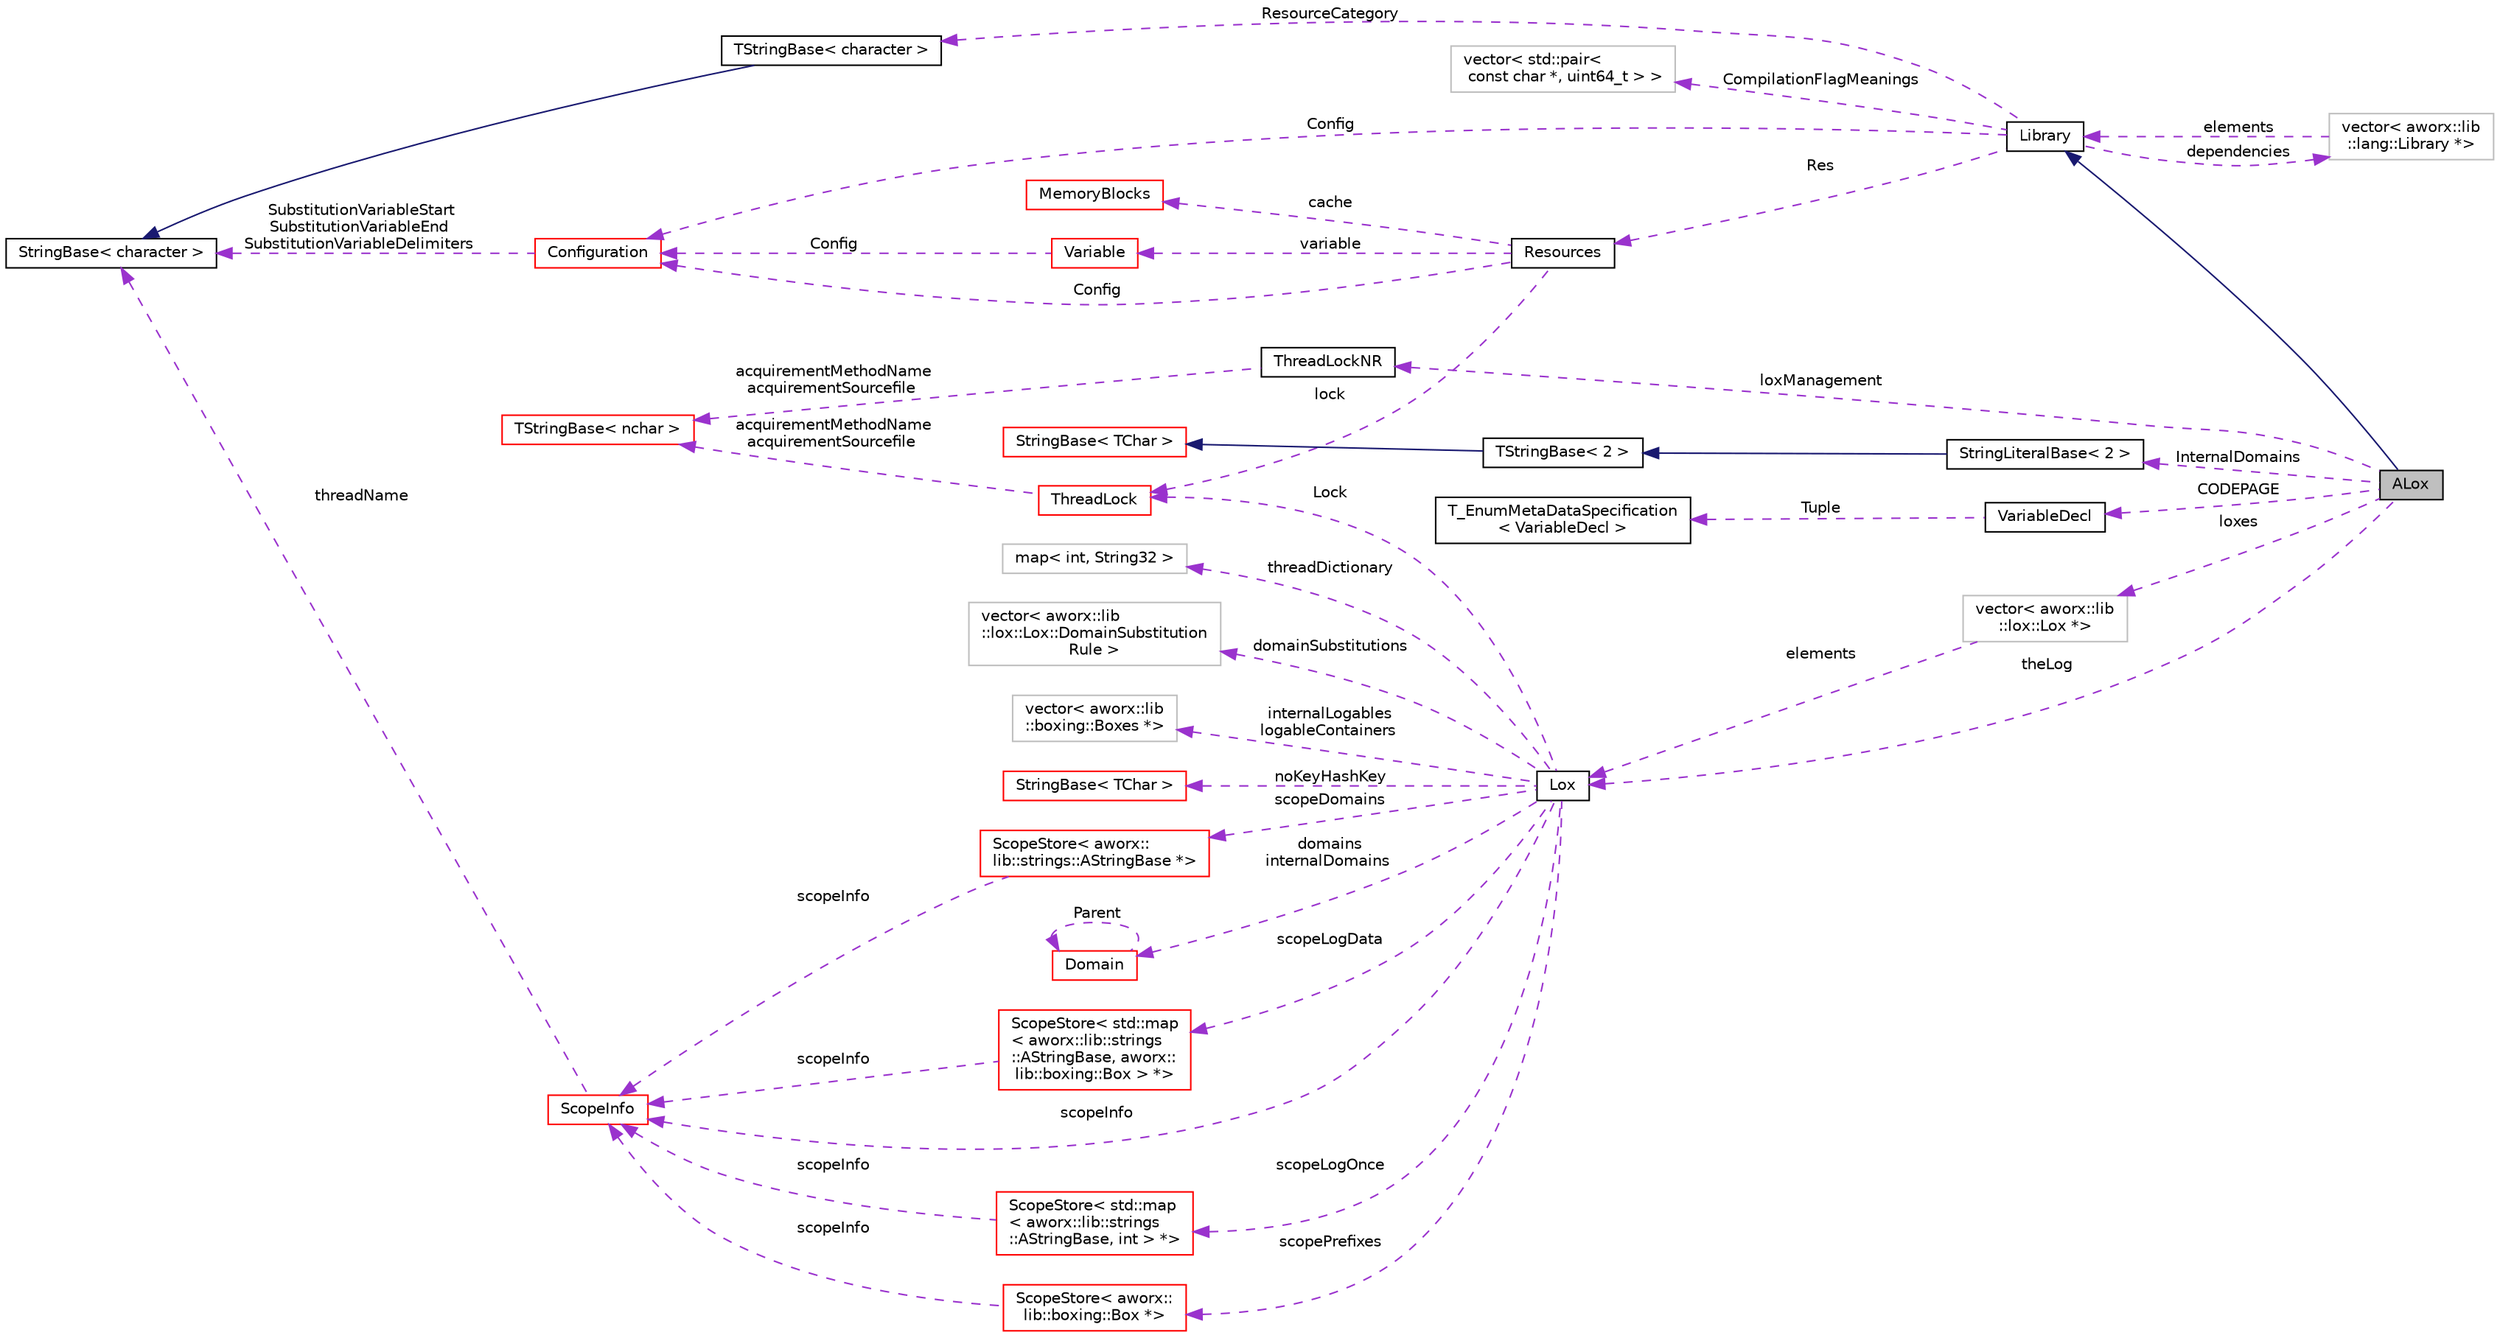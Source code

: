 digraph "ALox"
{
  edge [fontname="Helvetica",fontsize="10",labelfontname="Helvetica",labelfontsize="10"];
  node [fontname="Helvetica",fontsize="10",shape=record];
  rankdir="LR";
  Node2 [label="ALox",height=0.2,width=0.4,color="black", fillcolor="grey75", style="filled", fontcolor="black"];
  Node3 -> Node2 [dir="back",color="midnightblue",fontsize="10",style="solid",fontname="Helvetica"];
  Node3 [label="Library",height=0.2,width=0.4,color="black", fillcolor="white", style="filled",URL="$classaworx_1_1lib_1_1lang_1_1Library.html"];
  Node4 -> Node3 [dir="back",color="darkorchid3",fontsize="10",style="dashed",label=" ResourceCategory" ,fontname="Helvetica"];
  Node4 [label="TStringBase\< character \>",height=0.2,width=0.4,color="black", fillcolor="white", style="filled",URL="$classaworx_1_1lib_1_1strings_1_1TStringBase.html"];
  Node5 -> Node4 [dir="back",color="midnightblue",fontsize="10",style="solid",fontname="Helvetica"];
  Node5 [label="StringBase\< character \>",height=0.2,width=0.4,color="black", fillcolor="white", style="filled",URL="$classaworx_1_1lib_1_1strings_1_1StringBase.html"];
  Node6 -> Node3 [dir="back",color="darkorchid3",fontsize="10",style="dashed",label=" Res" ,fontname="Helvetica"];
  Node6 [label="Resources",height=0.2,width=0.4,color="black", fillcolor="white", style="filled",URL="$classaworx_1_1lib_1_1lang_1_1Resources.html"];
  Node7 -> Node6 [dir="back",color="darkorchid3",fontsize="10",style="dashed",label=" cache" ,fontname="Helvetica"];
  Node7 [label="MemoryBlocks",height=0.2,width=0.4,color="red", fillcolor="white", style="filled",URL="$classaworx_1_1lib_1_1util_1_1MemoryBlocks.html"];
  Node10 -> Node6 [dir="back",color="darkorchid3",fontsize="10",style="dashed",label=" variable" ,fontname="Helvetica"];
  Node10 [label="Variable",height=0.2,width=0.4,color="red", fillcolor="white", style="filled",URL="$classaworx_1_1lib_1_1config_1_1Variable.html"];
  Node18 -> Node10 [dir="back",color="darkorchid3",fontsize="10",style="dashed",label=" Config" ,fontname="Helvetica"];
  Node18 [label="Configuration",height=0.2,width=0.4,color="red", fillcolor="white", style="filled",URL="$classaworx_1_1lib_1_1config_1_1Configuration.html"];
  Node5 -> Node18 [dir="back",color="darkorchid3",fontsize="10",style="dashed",label=" SubstitutionVariableStart\nSubstitutionVariableEnd\nSubstitutionVariableDelimiters" ,fontname="Helvetica"];
  Node20 -> Node6 [dir="back",color="darkorchid3",fontsize="10",style="dashed",label=" lock" ,fontname="Helvetica"];
  Node20 [label="ThreadLock",height=0.2,width=0.4,color="red", fillcolor="white", style="filled",URL="$classaworx_1_1lib_1_1threads_1_1ThreadLock.html"];
  Node24 -> Node20 [dir="back",color="darkorchid3",fontsize="10",style="dashed",label=" acquirementMethodName\nacquirementSourcefile" ,fontname="Helvetica"];
  Node24 [label="TStringBase\< nchar \>",height=0.2,width=0.4,color="red", fillcolor="white", style="filled",URL="$classaworx_1_1lib_1_1strings_1_1TStringBase.html"];
  Node18 -> Node6 [dir="back",color="darkorchid3",fontsize="10",style="dashed",label=" Config" ,fontname="Helvetica"];
  Node36 -> Node3 [dir="back",color="darkorchid3",fontsize="10",style="dashed",label=" dependencies" ,fontname="Helvetica"];
  Node36 [label="vector\< aworx::lib\l::lang::Library *\>",height=0.2,width=0.4,color="grey75", fillcolor="white", style="filled"];
  Node3 -> Node36 [dir="back",color="darkorchid3",fontsize="10",style="dashed",label=" elements" ,fontname="Helvetica"];
  Node18 -> Node3 [dir="back",color="darkorchid3",fontsize="10",style="dashed",label=" Config" ,fontname="Helvetica"];
  Node37 -> Node3 [dir="back",color="darkorchid3",fontsize="10",style="dashed",label=" CompilationFlagMeanings" ,fontname="Helvetica"];
  Node37 [label="vector\< std::pair\<\l const char *, uint64_t \> \>",height=0.2,width=0.4,color="grey75", fillcolor="white", style="filled"];
  Node38 -> Node2 [dir="back",color="darkorchid3",fontsize="10",style="dashed",label=" loxManagement" ,fontname="Helvetica"];
  Node38 [label="ThreadLockNR",height=0.2,width=0.4,color="black", fillcolor="white", style="filled",URL="$classaworx_1_1lib_1_1threads_1_1ThreadLockNR.html"];
  Node24 -> Node38 [dir="back",color="darkorchid3",fontsize="10",style="dashed",label=" acquirementMethodName\nacquirementSourcefile" ,fontname="Helvetica"];
  Node39 -> Node2 [dir="back",color="darkorchid3",fontsize="10",style="dashed",label=" InternalDomains" ,fontname="Helvetica"];
  Node39 [label="StringLiteralBase\< 2 \>",height=0.2,width=0.4,color="black", fillcolor="white", style="filled",URL="$classaworx_1_1lib_1_1strings_1_1StringLiteralBase.html"];
  Node40 -> Node39 [dir="back",color="midnightblue",fontsize="10",style="solid",fontname="Helvetica"];
  Node40 [label="TStringBase\< 2 \>",height=0.2,width=0.4,color="black", fillcolor="white", style="filled",URL="$classaworx_1_1lib_1_1strings_1_1TStringBase.html"];
  Node14 -> Node40 [dir="back",color="midnightblue",fontsize="10",style="solid",fontname="Helvetica"];
  Node14 [label="StringBase\< TChar \>",height=0.2,width=0.4,color="red", fillcolor="white", style="filled",URL="$classaworx_1_1lib_1_1strings_1_1StringBase.html"];
  Node41 -> Node2 [dir="back",color="darkorchid3",fontsize="10",style="dashed",label=" loxes" ,fontname="Helvetica"];
  Node41 [label="vector\< aworx::lib\l::lox::Lox *\>",height=0.2,width=0.4,color="grey75", fillcolor="white", style="filled"];
  Node42 -> Node41 [dir="back",color="darkorchid3",fontsize="10",style="dashed",label=" elements" ,fontname="Helvetica"];
  Node42 [label="Lox",height=0.2,width=0.4,color="black", fillcolor="white", style="filled",URL="$classaworx_1_1lib_1_1lox_1_1Lox.html"];
  Node43 -> Node42 [dir="back",color="darkorchid3",fontsize="10",style="dashed",label=" scopeLogData" ,fontname="Helvetica"];
  Node43 [label="ScopeStore\< std::map\l\< aworx::lib::strings\l::AStringBase, aworx::\llib::boxing::Box \> *\>",height=0.2,width=0.4,color="red", fillcolor="white", style="filled",URL="$classaworx_1_1lib_1_1lox_1_1core_1_1ScopeStore.html"];
  Node50 -> Node43 [dir="back",color="darkorchid3",fontsize="10",style="dashed",label=" scopeInfo" ,fontname="Helvetica"];
  Node50 [label="ScopeInfo",height=0.2,width=0.4,color="red", fillcolor="white", style="filled",URL="$classaworx_1_1lib_1_1lox_1_1core_1_1ScopeInfo.html"];
  Node5 -> Node50 [dir="back",color="darkorchid3",fontsize="10",style="dashed",label=" threadName" ,fontname="Helvetica"];
  Node68 -> Node42 [dir="back",color="darkorchid3",fontsize="10",style="dashed",label=" scopeLogOnce" ,fontname="Helvetica"];
  Node68 [label="ScopeStore\< std::map\l\< aworx::lib::strings\l::AStringBase, int \> *\>",height=0.2,width=0.4,color="red", fillcolor="white", style="filled",URL="$classaworx_1_1lib_1_1lox_1_1core_1_1ScopeStore.html"];
  Node50 -> Node68 [dir="back",color="darkorchid3",fontsize="10",style="dashed",label=" scopeInfo" ,fontname="Helvetica"];
  Node72 -> Node42 [dir="back",color="darkorchid3",fontsize="10",style="dashed",label=" domains\ninternalDomains" ,fontname="Helvetica"];
  Node72 [label="Domain",height=0.2,width=0.4,color="red", fillcolor="white", style="filled",URL="$classaworx_1_1lib_1_1lox_1_1core_1_1Domain.html"];
  Node72 -> Node72 [dir="back",color="darkorchid3",fontsize="10",style="dashed",label=" Parent" ,fontname="Helvetica"];
  Node80 -> Node42 [dir="back",color="darkorchid3",fontsize="10",style="dashed",label=" scopePrefixes" ,fontname="Helvetica"];
  Node80 [label="ScopeStore\< aworx::\llib::boxing::Box *\>",height=0.2,width=0.4,color="red", fillcolor="white", style="filled",URL="$classaworx_1_1lib_1_1lox_1_1core_1_1ScopeStore.html"];
  Node50 -> Node80 [dir="back",color="darkorchid3",fontsize="10",style="dashed",label=" scopeInfo" ,fontname="Helvetica"];
  Node50 -> Node42 [dir="back",color="darkorchid3",fontsize="10",style="dashed",label=" scopeInfo" ,fontname="Helvetica"];
  Node83 -> Node42 [dir="back",color="darkorchid3",fontsize="10",style="dashed",label=" scopeDomains" ,fontname="Helvetica"];
  Node83 [label="ScopeStore\< aworx::\llib::strings::AStringBase *\>",height=0.2,width=0.4,color="red", fillcolor="white", style="filled",URL="$classaworx_1_1lib_1_1lox_1_1core_1_1ScopeStore.html"];
  Node50 -> Node83 [dir="back",color="darkorchid3",fontsize="10",style="dashed",label=" scopeInfo" ,fontname="Helvetica"];
  Node86 -> Node42 [dir="back",color="darkorchid3",fontsize="10",style="dashed",label=" threadDictionary" ,fontname="Helvetica"];
  Node86 [label="map\< int, String32 \>",height=0.2,width=0.4,color="grey75", fillcolor="white", style="filled"];
  Node20 -> Node42 [dir="back",color="darkorchid3",fontsize="10",style="dashed",label=" Lock" ,fontname="Helvetica"];
  Node89 -> Node42 [dir="back",color="darkorchid3",fontsize="10",style="dashed",label=" domainSubstitutions" ,fontname="Helvetica"];
  Node89 [label="vector\< aworx::lib\l::lox::Lox::DomainSubstitution\lRule \>",height=0.2,width=0.4,color="grey75", fillcolor="white", style="filled"];
  Node91 -> Node42 [dir="back",color="darkorchid3",fontsize="10",style="dashed",label=" internalLogables\nlogableContainers" ,fontname="Helvetica"];
  Node91 [label="vector\< aworx::lib\l::boxing::Boxes *\>",height=0.2,width=0.4,color="grey75", fillcolor="white", style="filled"];
  Node32 -> Node42 [dir="back",color="darkorchid3",fontsize="10",style="dashed",label=" noKeyHashKey" ,fontname="Helvetica"];
  Node32 [label="StringBase\< TChar \>",height=0.2,width=0.4,color="red", fillcolor="white", style="filled",URL="$classaworx_1_1lib_1_1strings_1_1StringBase.html"];
  Node42 -> Node2 [dir="back",color="darkorchid3",fontsize="10",style="dashed",label=" theLog" ,fontname="Helvetica"];
  Node94 -> Node2 [dir="back",color="darkorchid3",fontsize="10",style="dashed",label=" CODEPAGE" ,fontname="Helvetica"];
  Node94 [label="VariableDecl",height=0.2,width=0.4,color="black", fillcolor="white", style="filled",URL="$structaworx_1_1lib_1_1config_1_1VariableDecl.html"];
  Node95 -> Node94 [dir="back",color="darkorchid3",fontsize="10",style="dashed",label=" Tuple" ,fontname="Helvetica"];
  Node95 [label="T_EnumMetaDataSpecification\l\< VariableDecl \>",height=0.2,width=0.4,color="black", fillcolor="white", style="filled",URL="$structaworx_1_1lib_1_1lang_1_1T__EnumMetaDataSpecification.html"];
}
